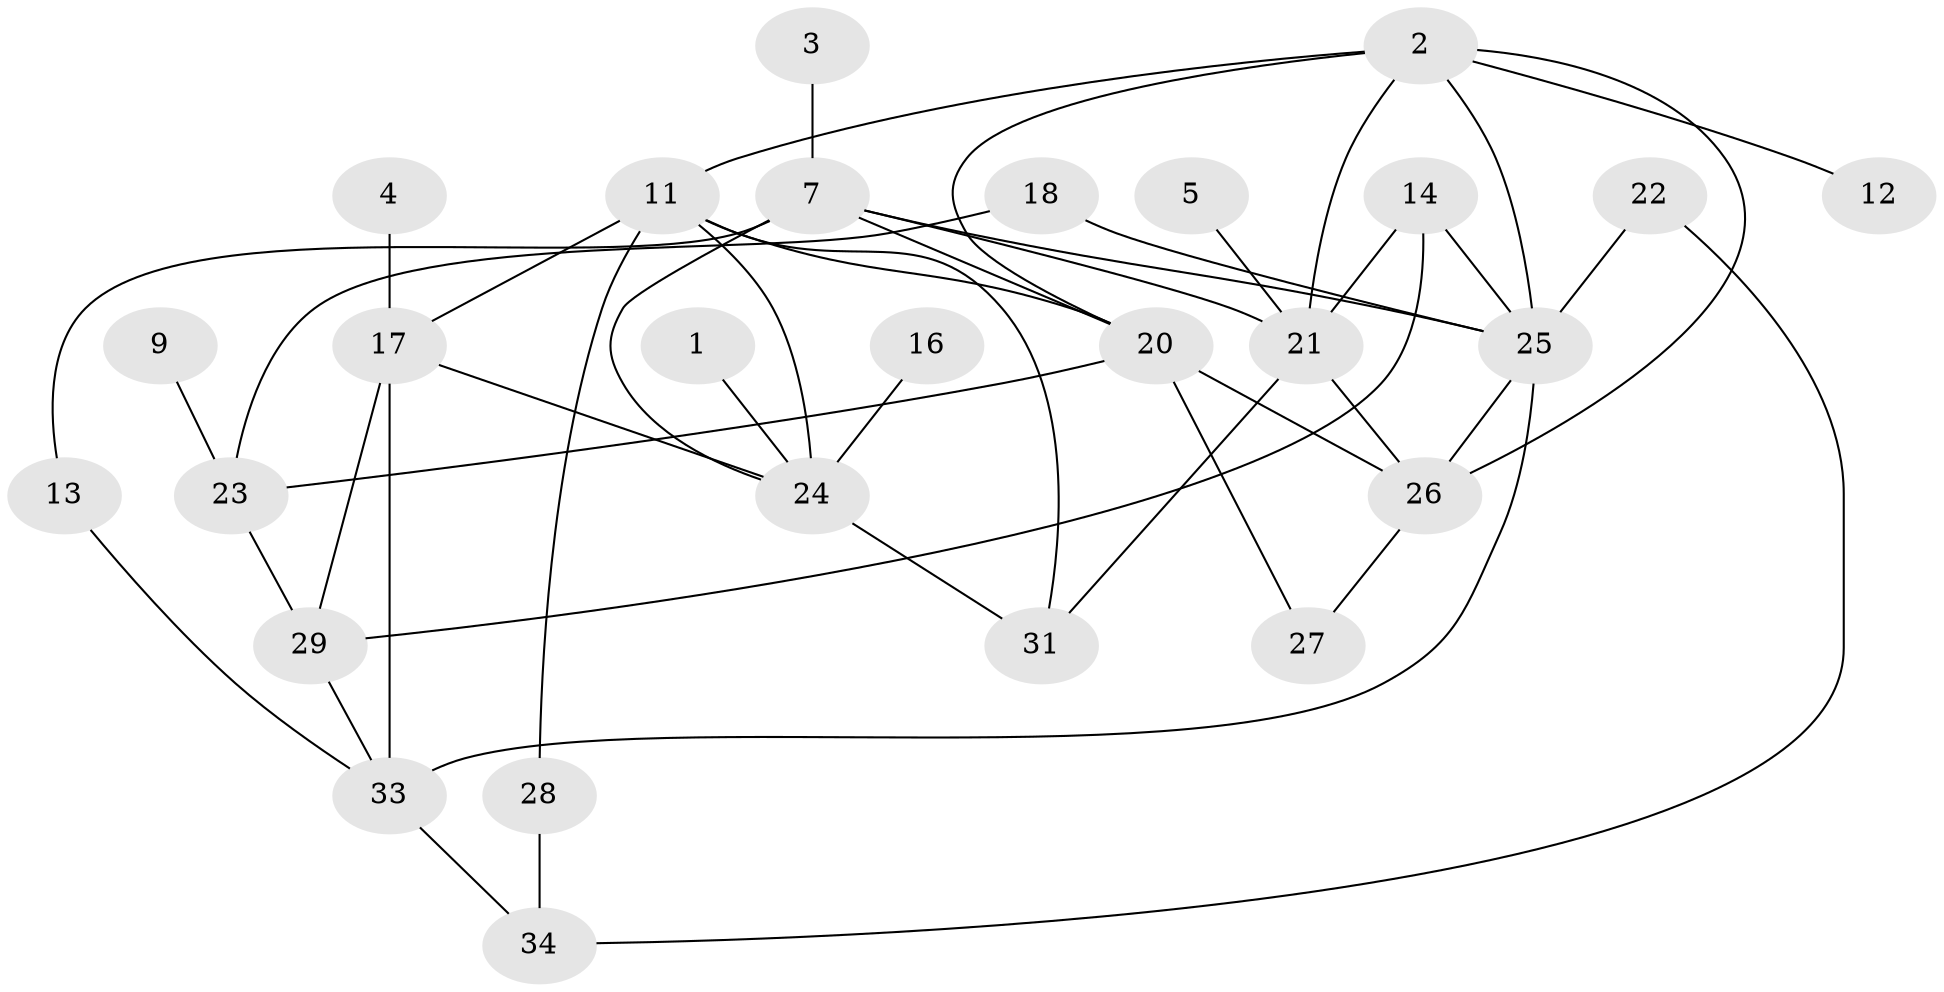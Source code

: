 // original degree distribution, {3: 0.17647058823529413, 2: 0.2647058823529412, 1: 0.23529411764705882, 7: 0.014705882352941176, 6: 0.014705882352941176, 4: 0.14705882352941177, 5: 0.07352941176470588, 0: 0.07352941176470588}
// Generated by graph-tools (version 1.1) at 2025/25/03/09/25 03:25:22]
// undirected, 27 vertices, 46 edges
graph export_dot {
graph [start="1"]
  node [color=gray90,style=filled];
  1;
  2;
  3;
  4;
  5;
  7;
  9;
  11;
  12;
  13;
  14;
  16;
  17;
  18;
  20;
  21;
  22;
  23;
  24;
  25;
  26;
  27;
  28;
  29;
  31;
  33;
  34;
  1 -- 24 [weight=1.0];
  2 -- 11 [weight=1.0];
  2 -- 12 [weight=1.0];
  2 -- 20 [weight=1.0];
  2 -- 21 [weight=1.0];
  2 -- 25 [weight=1.0];
  2 -- 26 [weight=1.0];
  3 -- 7 [weight=1.0];
  4 -- 17 [weight=1.0];
  5 -- 21 [weight=1.0];
  7 -- 13 [weight=1.0];
  7 -- 20 [weight=1.0];
  7 -- 21 [weight=1.0];
  7 -- 24 [weight=2.0];
  7 -- 25 [weight=1.0];
  9 -- 23 [weight=1.0];
  11 -- 17 [weight=1.0];
  11 -- 20 [weight=1.0];
  11 -- 24 [weight=2.0];
  11 -- 28 [weight=1.0];
  11 -- 31 [weight=1.0];
  13 -- 33 [weight=1.0];
  14 -- 21 [weight=1.0];
  14 -- 25 [weight=1.0];
  14 -- 29 [weight=1.0];
  16 -- 24 [weight=2.0];
  17 -- 24 [weight=1.0];
  17 -- 29 [weight=1.0];
  17 -- 33 [weight=1.0];
  18 -- 23 [weight=1.0];
  18 -- 25 [weight=1.0];
  20 -- 23 [weight=1.0];
  20 -- 26 [weight=1.0];
  20 -- 27 [weight=1.0];
  21 -- 26 [weight=1.0];
  21 -- 31 [weight=1.0];
  22 -- 25 [weight=1.0];
  22 -- 34 [weight=1.0];
  23 -- 29 [weight=1.0];
  24 -- 31 [weight=1.0];
  25 -- 26 [weight=1.0];
  25 -- 33 [weight=1.0];
  26 -- 27 [weight=1.0];
  28 -- 34 [weight=1.0];
  29 -- 33 [weight=1.0];
  33 -- 34 [weight=1.0];
}
